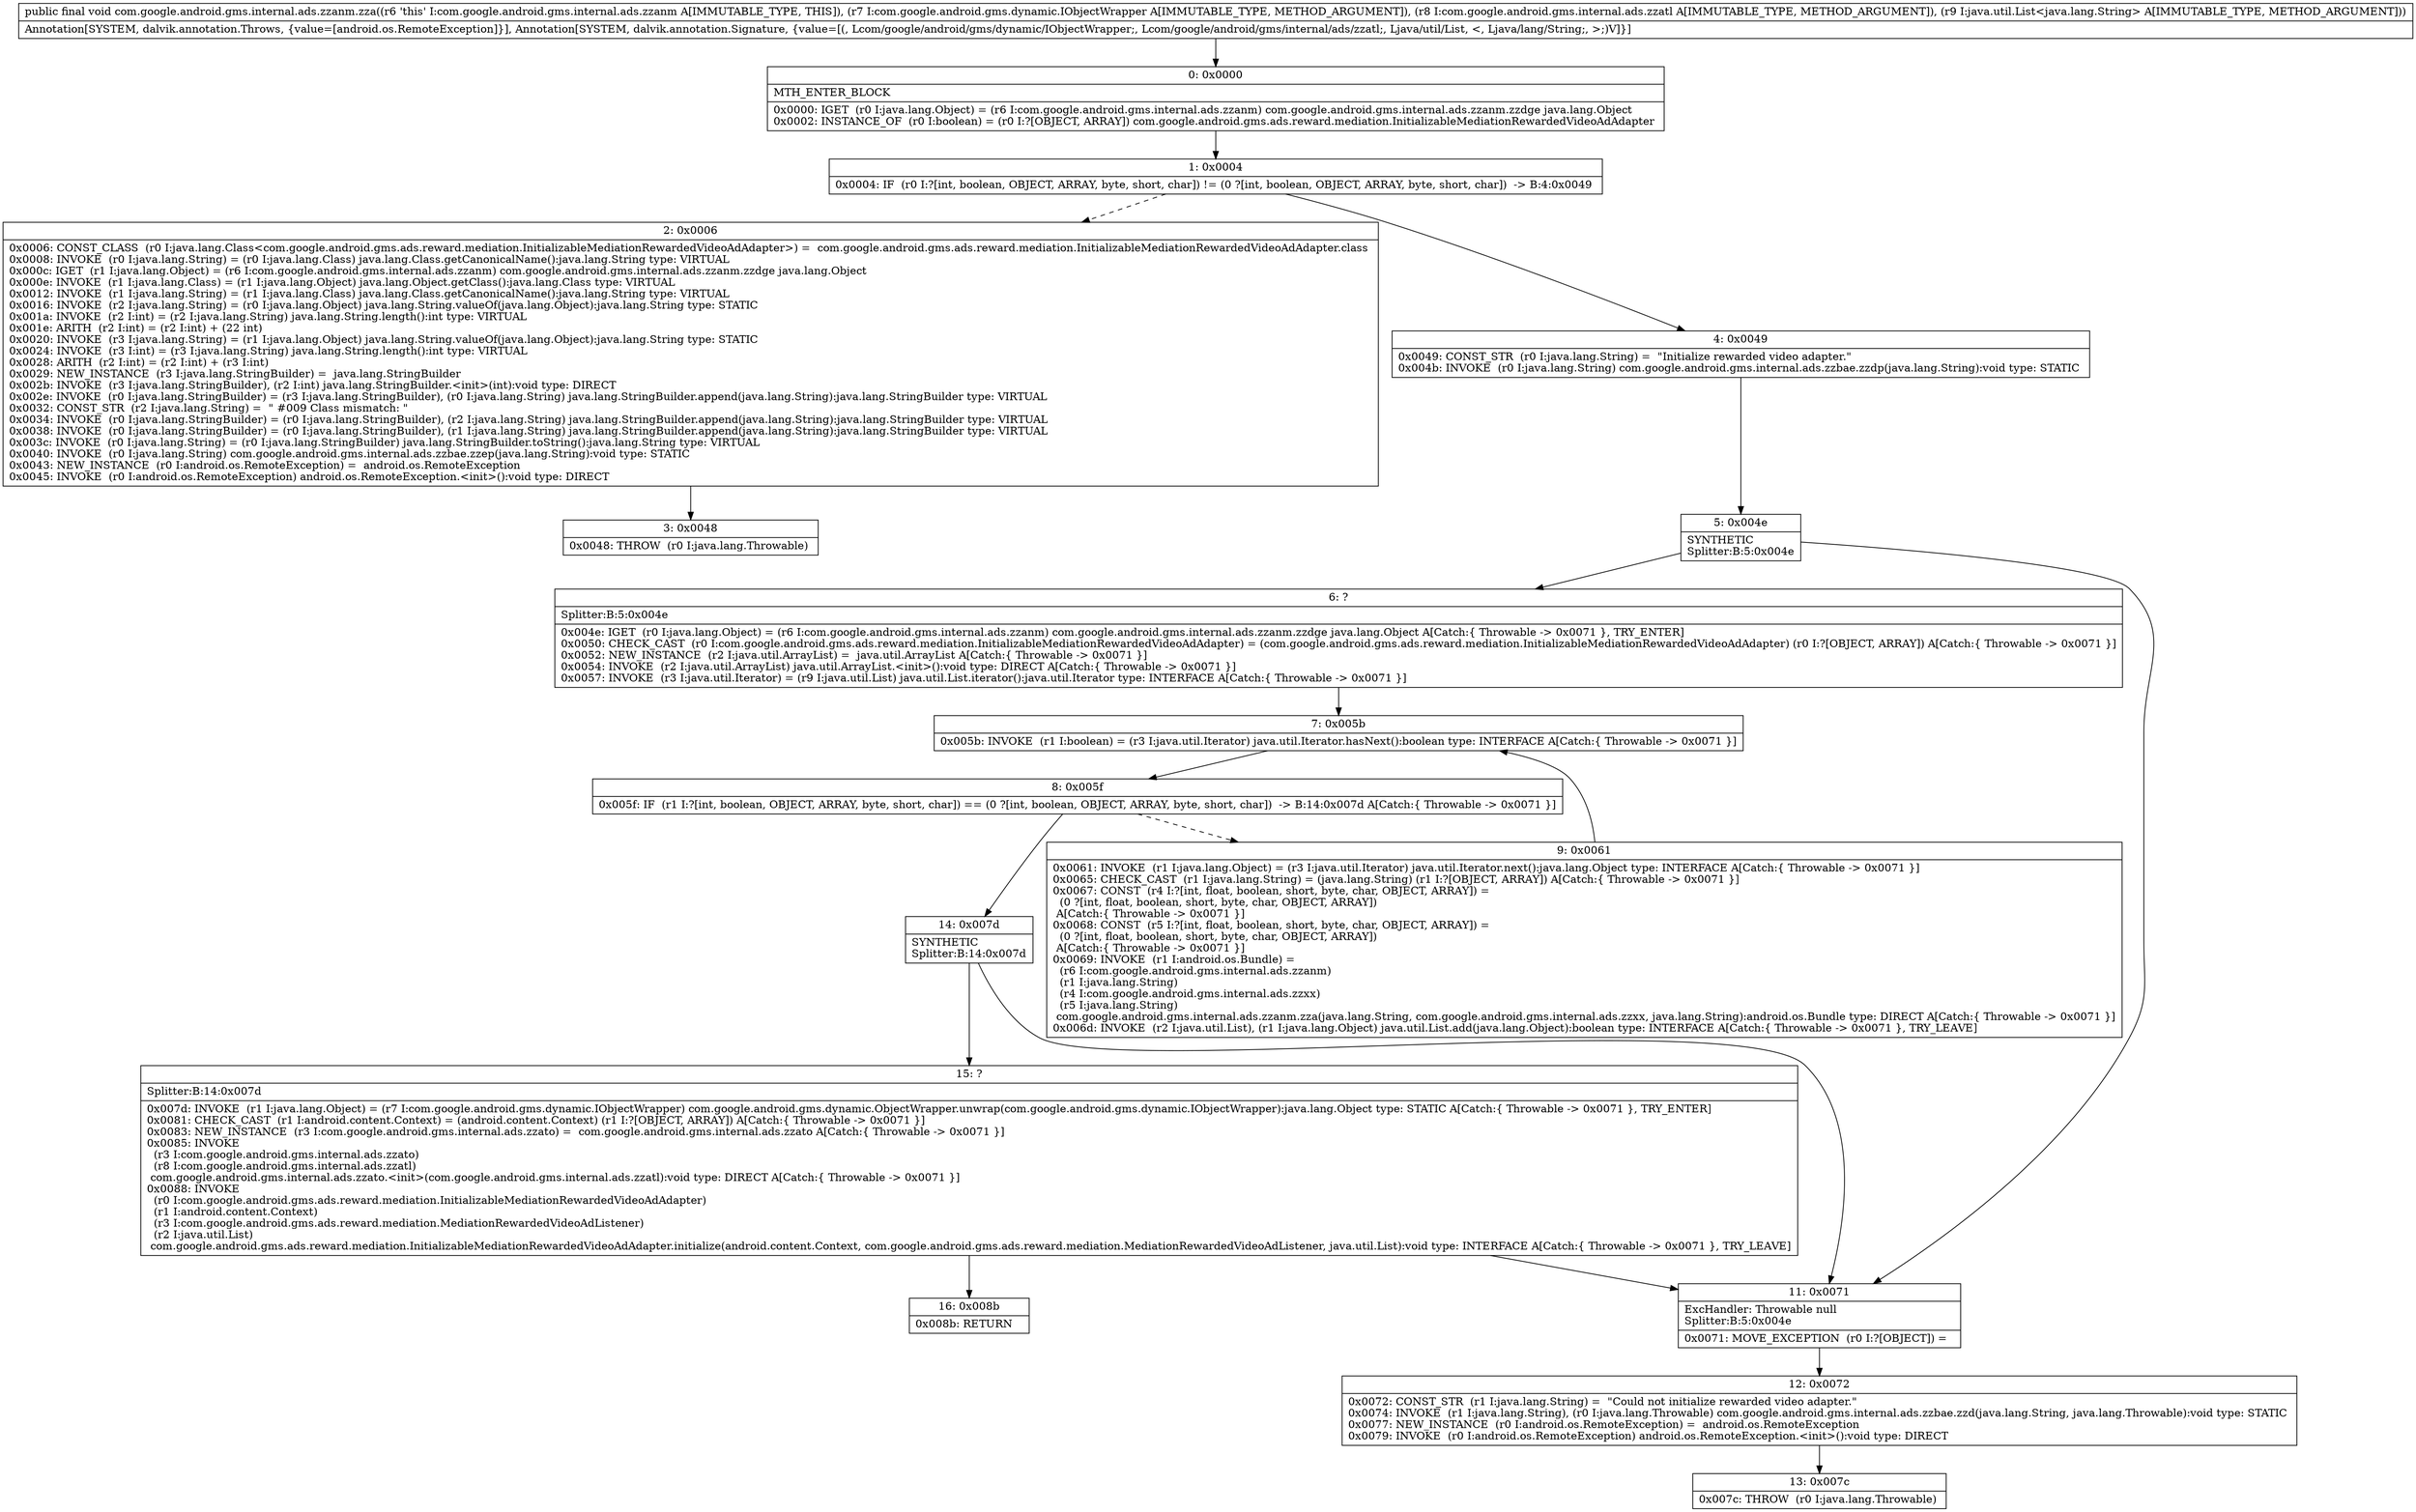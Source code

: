 digraph "CFG forcom.google.android.gms.internal.ads.zzanm.zza(Lcom\/google\/android\/gms\/dynamic\/IObjectWrapper;Lcom\/google\/android\/gms\/internal\/ads\/zzatl;Ljava\/util\/List;)V" {
Node_0 [shape=record,label="{0\:\ 0x0000|MTH_ENTER_BLOCK\l|0x0000: IGET  (r0 I:java.lang.Object) = (r6 I:com.google.android.gms.internal.ads.zzanm) com.google.android.gms.internal.ads.zzanm.zzdge java.lang.Object \l0x0002: INSTANCE_OF  (r0 I:boolean) = (r0 I:?[OBJECT, ARRAY]) com.google.android.gms.ads.reward.mediation.InitializableMediationRewardedVideoAdAdapter \l}"];
Node_1 [shape=record,label="{1\:\ 0x0004|0x0004: IF  (r0 I:?[int, boolean, OBJECT, ARRAY, byte, short, char]) != (0 ?[int, boolean, OBJECT, ARRAY, byte, short, char])  \-\> B:4:0x0049 \l}"];
Node_2 [shape=record,label="{2\:\ 0x0006|0x0006: CONST_CLASS  (r0 I:java.lang.Class\<com.google.android.gms.ads.reward.mediation.InitializableMediationRewardedVideoAdAdapter\>) =  com.google.android.gms.ads.reward.mediation.InitializableMediationRewardedVideoAdAdapter.class \l0x0008: INVOKE  (r0 I:java.lang.String) = (r0 I:java.lang.Class) java.lang.Class.getCanonicalName():java.lang.String type: VIRTUAL \l0x000c: IGET  (r1 I:java.lang.Object) = (r6 I:com.google.android.gms.internal.ads.zzanm) com.google.android.gms.internal.ads.zzanm.zzdge java.lang.Object \l0x000e: INVOKE  (r1 I:java.lang.Class) = (r1 I:java.lang.Object) java.lang.Object.getClass():java.lang.Class type: VIRTUAL \l0x0012: INVOKE  (r1 I:java.lang.String) = (r1 I:java.lang.Class) java.lang.Class.getCanonicalName():java.lang.String type: VIRTUAL \l0x0016: INVOKE  (r2 I:java.lang.String) = (r0 I:java.lang.Object) java.lang.String.valueOf(java.lang.Object):java.lang.String type: STATIC \l0x001a: INVOKE  (r2 I:int) = (r2 I:java.lang.String) java.lang.String.length():int type: VIRTUAL \l0x001e: ARITH  (r2 I:int) = (r2 I:int) + (22 int) \l0x0020: INVOKE  (r3 I:java.lang.String) = (r1 I:java.lang.Object) java.lang.String.valueOf(java.lang.Object):java.lang.String type: STATIC \l0x0024: INVOKE  (r3 I:int) = (r3 I:java.lang.String) java.lang.String.length():int type: VIRTUAL \l0x0028: ARITH  (r2 I:int) = (r2 I:int) + (r3 I:int) \l0x0029: NEW_INSTANCE  (r3 I:java.lang.StringBuilder) =  java.lang.StringBuilder \l0x002b: INVOKE  (r3 I:java.lang.StringBuilder), (r2 I:int) java.lang.StringBuilder.\<init\>(int):void type: DIRECT \l0x002e: INVOKE  (r0 I:java.lang.StringBuilder) = (r3 I:java.lang.StringBuilder), (r0 I:java.lang.String) java.lang.StringBuilder.append(java.lang.String):java.lang.StringBuilder type: VIRTUAL \l0x0032: CONST_STR  (r2 I:java.lang.String) =  \" #009 Class mismatch: \" \l0x0034: INVOKE  (r0 I:java.lang.StringBuilder) = (r0 I:java.lang.StringBuilder), (r2 I:java.lang.String) java.lang.StringBuilder.append(java.lang.String):java.lang.StringBuilder type: VIRTUAL \l0x0038: INVOKE  (r0 I:java.lang.StringBuilder) = (r0 I:java.lang.StringBuilder), (r1 I:java.lang.String) java.lang.StringBuilder.append(java.lang.String):java.lang.StringBuilder type: VIRTUAL \l0x003c: INVOKE  (r0 I:java.lang.String) = (r0 I:java.lang.StringBuilder) java.lang.StringBuilder.toString():java.lang.String type: VIRTUAL \l0x0040: INVOKE  (r0 I:java.lang.String) com.google.android.gms.internal.ads.zzbae.zzep(java.lang.String):void type: STATIC \l0x0043: NEW_INSTANCE  (r0 I:android.os.RemoteException) =  android.os.RemoteException \l0x0045: INVOKE  (r0 I:android.os.RemoteException) android.os.RemoteException.\<init\>():void type: DIRECT \l}"];
Node_3 [shape=record,label="{3\:\ 0x0048|0x0048: THROW  (r0 I:java.lang.Throwable) \l}"];
Node_4 [shape=record,label="{4\:\ 0x0049|0x0049: CONST_STR  (r0 I:java.lang.String) =  \"Initialize rewarded video adapter.\" \l0x004b: INVOKE  (r0 I:java.lang.String) com.google.android.gms.internal.ads.zzbae.zzdp(java.lang.String):void type: STATIC \l}"];
Node_5 [shape=record,label="{5\:\ 0x004e|SYNTHETIC\lSplitter:B:5:0x004e\l}"];
Node_6 [shape=record,label="{6\:\ ?|Splitter:B:5:0x004e\l|0x004e: IGET  (r0 I:java.lang.Object) = (r6 I:com.google.android.gms.internal.ads.zzanm) com.google.android.gms.internal.ads.zzanm.zzdge java.lang.Object A[Catch:\{ Throwable \-\> 0x0071 \}, TRY_ENTER]\l0x0050: CHECK_CAST  (r0 I:com.google.android.gms.ads.reward.mediation.InitializableMediationRewardedVideoAdAdapter) = (com.google.android.gms.ads.reward.mediation.InitializableMediationRewardedVideoAdAdapter) (r0 I:?[OBJECT, ARRAY]) A[Catch:\{ Throwable \-\> 0x0071 \}]\l0x0052: NEW_INSTANCE  (r2 I:java.util.ArrayList) =  java.util.ArrayList A[Catch:\{ Throwable \-\> 0x0071 \}]\l0x0054: INVOKE  (r2 I:java.util.ArrayList) java.util.ArrayList.\<init\>():void type: DIRECT A[Catch:\{ Throwable \-\> 0x0071 \}]\l0x0057: INVOKE  (r3 I:java.util.Iterator) = (r9 I:java.util.List) java.util.List.iterator():java.util.Iterator type: INTERFACE A[Catch:\{ Throwable \-\> 0x0071 \}]\l}"];
Node_7 [shape=record,label="{7\:\ 0x005b|0x005b: INVOKE  (r1 I:boolean) = (r3 I:java.util.Iterator) java.util.Iterator.hasNext():boolean type: INTERFACE A[Catch:\{ Throwable \-\> 0x0071 \}]\l}"];
Node_8 [shape=record,label="{8\:\ 0x005f|0x005f: IF  (r1 I:?[int, boolean, OBJECT, ARRAY, byte, short, char]) == (0 ?[int, boolean, OBJECT, ARRAY, byte, short, char])  \-\> B:14:0x007d A[Catch:\{ Throwable \-\> 0x0071 \}]\l}"];
Node_9 [shape=record,label="{9\:\ 0x0061|0x0061: INVOKE  (r1 I:java.lang.Object) = (r3 I:java.util.Iterator) java.util.Iterator.next():java.lang.Object type: INTERFACE A[Catch:\{ Throwable \-\> 0x0071 \}]\l0x0065: CHECK_CAST  (r1 I:java.lang.String) = (java.lang.String) (r1 I:?[OBJECT, ARRAY]) A[Catch:\{ Throwable \-\> 0x0071 \}]\l0x0067: CONST  (r4 I:?[int, float, boolean, short, byte, char, OBJECT, ARRAY]) = \l  (0 ?[int, float, boolean, short, byte, char, OBJECT, ARRAY])\l A[Catch:\{ Throwable \-\> 0x0071 \}]\l0x0068: CONST  (r5 I:?[int, float, boolean, short, byte, char, OBJECT, ARRAY]) = \l  (0 ?[int, float, boolean, short, byte, char, OBJECT, ARRAY])\l A[Catch:\{ Throwable \-\> 0x0071 \}]\l0x0069: INVOKE  (r1 I:android.os.Bundle) = \l  (r6 I:com.google.android.gms.internal.ads.zzanm)\l  (r1 I:java.lang.String)\l  (r4 I:com.google.android.gms.internal.ads.zzxx)\l  (r5 I:java.lang.String)\l com.google.android.gms.internal.ads.zzanm.zza(java.lang.String, com.google.android.gms.internal.ads.zzxx, java.lang.String):android.os.Bundle type: DIRECT A[Catch:\{ Throwable \-\> 0x0071 \}]\l0x006d: INVOKE  (r2 I:java.util.List), (r1 I:java.lang.Object) java.util.List.add(java.lang.Object):boolean type: INTERFACE A[Catch:\{ Throwable \-\> 0x0071 \}, TRY_LEAVE]\l}"];
Node_11 [shape=record,label="{11\:\ 0x0071|ExcHandler: Throwable null\lSplitter:B:5:0x004e\l|0x0071: MOVE_EXCEPTION  (r0 I:?[OBJECT]) =  \l}"];
Node_12 [shape=record,label="{12\:\ 0x0072|0x0072: CONST_STR  (r1 I:java.lang.String) =  \"Could not initialize rewarded video adapter.\" \l0x0074: INVOKE  (r1 I:java.lang.String), (r0 I:java.lang.Throwable) com.google.android.gms.internal.ads.zzbae.zzd(java.lang.String, java.lang.Throwable):void type: STATIC \l0x0077: NEW_INSTANCE  (r0 I:android.os.RemoteException) =  android.os.RemoteException \l0x0079: INVOKE  (r0 I:android.os.RemoteException) android.os.RemoteException.\<init\>():void type: DIRECT \l}"];
Node_13 [shape=record,label="{13\:\ 0x007c|0x007c: THROW  (r0 I:java.lang.Throwable) \l}"];
Node_14 [shape=record,label="{14\:\ 0x007d|SYNTHETIC\lSplitter:B:14:0x007d\l}"];
Node_15 [shape=record,label="{15\:\ ?|Splitter:B:14:0x007d\l|0x007d: INVOKE  (r1 I:java.lang.Object) = (r7 I:com.google.android.gms.dynamic.IObjectWrapper) com.google.android.gms.dynamic.ObjectWrapper.unwrap(com.google.android.gms.dynamic.IObjectWrapper):java.lang.Object type: STATIC A[Catch:\{ Throwable \-\> 0x0071 \}, TRY_ENTER]\l0x0081: CHECK_CAST  (r1 I:android.content.Context) = (android.content.Context) (r1 I:?[OBJECT, ARRAY]) A[Catch:\{ Throwable \-\> 0x0071 \}]\l0x0083: NEW_INSTANCE  (r3 I:com.google.android.gms.internal.ads.zzato) =  com.google.android.gms.internal.ads.zzato A[Catch:\{ Throwable \-\> 0x0071 \}]\l0x0085: INVOKE  \l  (r3 I:com.google.android.gms.internal.ads.zzato)\l  (r8 I:com.google.android.gms.internal.ads.zzatl)\l com.google.android.gms.internal.ads.zzato.\<init\>(com.google.android.gms.internal.ads.zzatl):void type: DIRECT A[Catch:\{ Throwable \-\> 0x0071 \}]\l0x0088: INVOKE  \l  (r0 I:com.google.android.gms.ads.reward.mediation.InitializableMediationRewardedVideoAdAdapter)\l  (r1 I:android.content.Context)\l  (r3 I:com.google.android.gms.ads.reward.mediation.MediationRewardedVideoAdListener)\l  (r2 I:java.util.List)\l com.google.android.gms.ads.reward.mediation.InitializableMediationRewardedVideoAdAdapter.initialize(android.content.Context, com.google.android.gms.ads.reward.mediation.MediationRewardedVideoAdListener, java.util.List):void type: INTERFACE A[Catch:\{ Throwable \-\> 0x0071 \}, TRY_LEAVE]\l}"];
Node_16 [shape=record,label="{16\:\ 0x008b|0x008b: RETURN   \l}"];
MethodNode[shape=record,label="{public final void com.google.android.gms.internal.ads.zzanm.zza((r6 'this' I:com.google.android.gms.internal.ads.zzanm A[IMMUTABLE_TYPE, THIS]), (r7 I:com.google.android.gms.dynamic.IObjectWrapper A[IMMUTABLE_TYPE, METHOD_ARGUMENT]), (r8 I:com.google.android.gms.internal.ads.zzatl A[IMMUTABLE_TYPE, METHOD_ARGUMENT]), (r9 I:java.util.List\<java.lang.String\> A[IMMUTABLE_TYPE, METHOD_ARGUMENT]))  | Annotation[SYSTEM, dalvik.annotation.Throws, \{value=[android.os.RemoteException]\}], Annotation[SYSTEM, dalvik.annotation.Signature, \{value=[(, Lcom\/google\/android\/gms\/dynamic\/IObjectWrapper;, Lcom\/google\/android\/gms\/internal\/ads\/zzatl;, Ljava\/util\/List, \<, Ljava\/lang\/String;, \>;)V]\}]\l}"];
MethodNode -> Node_0;
Node_0 -> Node_1;
Node_1 -> Node_2[style=dashed];
Node_1 -> Node_4;
Node_2 -> Node_3;
Node_4 -> Node_5;
Node_5 -> Node_6;
Node_5 -> Node_11;
Node_6 -> Node_7;
Node_7 -> Node_8;
Node_8 -> Node_9[style=dashed];
Node_8 -> Node_14;
Node_9 -> Node_7;
Node_11 -> Node_12;
Node_12 -> Node_13;
Node_14 -> Node_15;
Node_14 -> Node_11;
Node_15 -> Node_16;
Node_15 -> Node_11;
}


